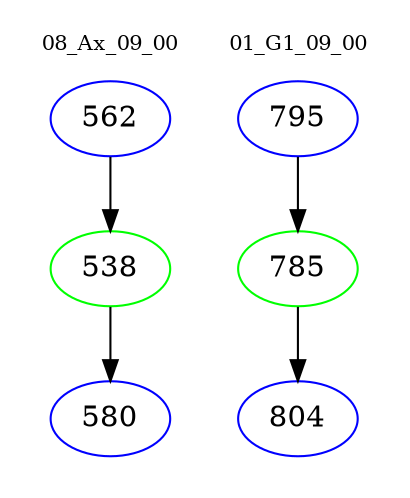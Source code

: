 digraph{
subgraph cluster_0 {
color = white
label = "08_Ax_09_00";
fontsize=10;
T0_562 [label="562", color="blue"]
T0_562 -> T0_538 [color="black"]
T0_538 [label="538", color="green"]
T0_538 -> T0_580 [color="black"]
T0_580 [label="580", color="blue"]
}
subgraph cluster_1 {
color = white
label = "01_G1_09_00";
fontsize=10;
T1_795 [label="795", color="blue"]
T1_795 -> T1_785 [color="black"]
T1_785 [label="785", color="green"]
T1_785 -> T1_804 [color="black"]
T1_804 [label="804", color="blue"]
}
}
